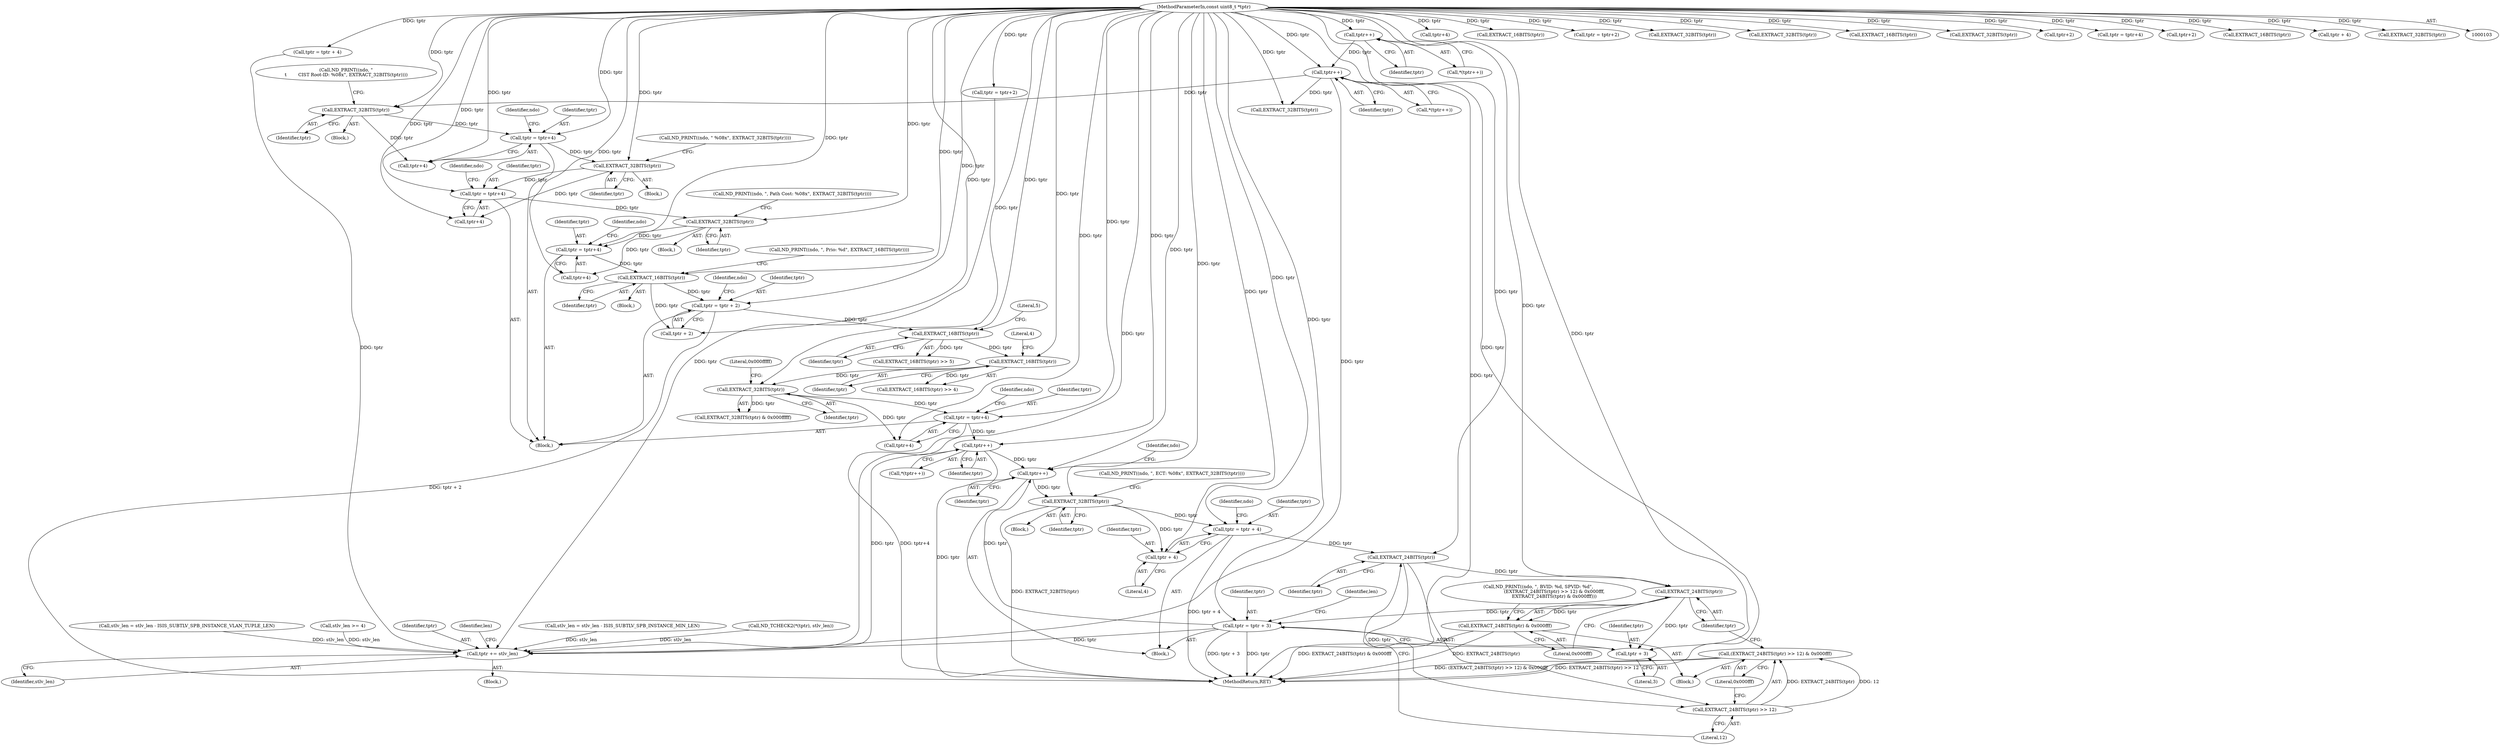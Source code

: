 digraph "0_tcpdump_b20e1639dbac84b3fcb393858521c13ad47a9d70@pointer" {
"1000307" [label="(Call,tptr++)"];
"1000258" [label="(Call,tptr++)"];
"1000243" [label="(Call,tptr = tptr+4)"];
"1000240" [label="(Call,EXTRACT_32BITS(tptr))"];
"1000230" [label="(Call,EXTRACT_16BITS(tptr))"];
"1000220" [label="(Call,EXTRACT_16BITS(tptr))"];
"1000209" [label="(Call,tptr = tptr + 2)"];
"1000207" [label="(Call,EXTRACT_16BITS(tptr))"];
"1000197" [label="(Call,tptr = tptr+4)"];
"1000195" [label="(Call,EXTRACT_32BITS(tptr))"];
"1000185" [label="(Call,tptr = tptr+4)"];
"1000183" [label="(Call,EXTRACT_32BITS(tptr))"];
"1000173" [label="(Call,tptr = tptr+4)"];
"1000171" [label="(Call,EXTRACT_32BITS(tptr))"];
"1000128" [label="(Call,tptr++)"];
"1000123" [label="(Call,tptr++)"];
"1000105" [label="(MethodParameterIn,const uint8_t *tptr)"];
"1000337" [label="(Call,tptr = tptr + 3)"];
"1000334" [label="(Call,EXTRACT_24BITS(tptr))"];
"1000329" [label="(Call,EXTRACT_24BITS(tptr))"];
"1000316" [label="(Call,tptr = tptr + 4)"];
"1000314" [label="(Call,EXTRACT_32BITS(tptr))"];
"1000307" [label="(Call,tptr++)"];
"1000328" [label="(Call,EXTRACT_24BITS(tptr) >> 12)"];
"1000327" [label="(Call,(EXTRACT_24BITS(tptr) >> 12) & 0x000fff)"];
"1000333" [label="(Call,EXTRACT_24BITS(tptr) & 0x000fff)"];
"1000469" [label="(Call,tptr += stlv_len)"];
"1000339" [label="(Call,tptr + 3)"];
"1000318" [label="(Call,tptr + 4)"];
"1000331" [label="(Literal,12)"];
"1000105" [label="(MethodParameterIn,const uint8_t *tptr)"];
"1000230" [label="(Call,EXTRACT_16BITS(tptr))"];
"1000124" [label="(Identifier,tptr)"];
"1000184" [label="(Identifier,tptr)"];
"1000490" [label="(MethodReturn,RET)"];
"1000171" [label="(Call,EXTRACT_32BITS(tptr))"];
"1000370" [label="(Call,tptr+4)"];
"1000470" [label="(Identifier,tptr)"];
"1000127" [label="(Call,*(tptr++))"];
"1000232" [label="(Literal,4)"];
"1000222" [label="(Literal,5)"];
"1000186" [label="(Identifier,tptr)"];
"1000396" [label="(Call,EXTRACT_16BITS(tptr))"];
"1000258" [label="(Call,tptr++)"];
"1000315" [label="(Identifier,tptr)"];
"1000199" [label="(Call,tptr+4)"];
"1000202" [label="(Call,ND_PRINT((ndo, \", Prio: %d\", EXTRACT_16BITS(tptr))))"];
"1000340" [label="(Identifier,tptr)"];
"1000172" [label="(Identifier,tptr)"];
"1000309" [label="(Call,ND_PRINT((ndo, \", ECT: %08x\", EXTRACT_32BITS(tptr))))"];
"1000380" [label="(Call,tptr = tptr+2)"];
"1000229" [label="(Call,EXTRACT_16BITS(tptr) >> 4)"];
"1000209" [label="(Call,tptr = tptr + 2)"];
"1000451" [label="(Call,tptr = tptr + 4)"];
"1000122" [label="(Call,*(tptr++))"];
"1000399" [label="(Call,tptr = tptr+2)"];
"1000241" [label="(Identifier,tptr)"];
"1000196" [label="(Identifier,tptr)"];
"1000323" [label="(Identifier,ndo)"];
"1000192" [label="(Identifier,ndo)"];
"1000312" [label="(Block,)"];
"1000316" [label="(Call,tptr = tptr + 4)"];
"1000195" [label="(Call,EXTRACT_32BITS(tptr))"];
"1000198" [label="(Identifier,tptr)"];
"1000231" [label="(Identifier,tptr)"];
"1000330" [label="(Identifier,tptr)"];
"1000239" [label="(Call,EXTRACT_32BITS(tptr) & 0x000fffff)"];
"1000448" [label="(Call,EXTRACT_32BITS(tptr))"];
"1000473" [label="(Identifier,len)"];
"1000335" [label="(Identifier,tptr)"];
"1000197" [label="(Call,tptr = tptr+4)"];
"1000337" [label="(Call,tptr = tptr + 3)"];
"1000159" [label="(Block,)"];
"1000443" [label="(Call,EXTRACT_32BITS(tptr))"];
"1000392" [label="(Call,EXTRACT_16BITS(tptr))"];
"1000469" [label="(Call,tptr += stlv_len)"];
"1000311" [label="(Identifier,ndo)"];
"1000265" [label="(Call,stlv_len = stlv_len - ISIS_SUBTLV_SPB_INSTANCE_MIN_LEN)"];
"1000187" [label="(Call,tptr+4)"];
"1000204" [label="(Identifier,ndo)"];
"1000308" [label="(Identifier,tptr)"];
"1000336" [label="(Literal,0x000fff)"];
"1000219" [label="(Call,EXTRACT_16BITS(tptr) >> 5)"];
"1000329" [label="(Call,EXTRACT_24BITS(tptr))"];
"1000436" [label="(Call,EXTRACT_32BITS(tptr))"];
"1000307" [label="(Call,tptr++)"];
"1000240" [label="(Call,EXTRACT_32BITS(tptr))"];
"1000153" [label="(Call,ND_TCHECK2(*(tptr), stlv_len))"];
"1000382" [label="(Call,tptr+2)"];
"1000368" [label="(Call,tptr = tptr+4)"];
"1000332" [label="(Literal,0x000fff)"];
"1000333" [label="(Call,EXTRACT_24BITS(tptr) & 0x000fff)"];
"1000208" [label="(Identifier,tptr)"];
"1000185" [label="(Call,tptr = tptr+4)"];
"1000181" [label="(Block,)"];
"1000347" [label="(Call,stlv_len = stlv_len - ISIS_SUBTLV_SPB_INSTANCE_VLAN_TUPLE_LEN)"];
"1000129" [label="(Identifier,tptr)"];
"1000244" [label="(Identifier,tptr)"];
"1000183" [label="(Call,EXTRACT_32BITS(tptr))"];
"1000207" [label="(Call,EXTRACT_16BITS(tptr))"];
"1000401" [label="(Call,tptr+2)"];
"1000378" [label="(Call,EXTRACT_16BITS(tptr))"];
"1000190" [label="(Call,ND_PRINT((ndo, \", Path Cost: %08x\", EXTRACT_32BITS(tptr))))"];
"1000169" [label="(Block,)"];
"1000319" [label="(Identifier,tptr)"];
"1000166" [label="(Call,ND_PRINT((ndo, \"\n\t        CIST Root-ID: %08x\", EXTRACT_32BITS(tptr))))"];
"1000221" [label="(Identifier,tptr)"];
"1000327" [label="(Call,(EXTRACT_24BITS(tptr) >> 12) & 0x000fff)"];
"1000123" [label="(Call,tptr++)"];
"1000193" [label="(Block,)"];
"1000272" [label="(Block,)"];
"1000220" [label="(Call,EXTRACT_16BITS(tptr))"];
"1000245" [label="(Call,tptr+4)"];
"1000415" [label="(Call,stlv_len >= 4)"];
"1000341" [label="(Literal,3)"];
"1000326" [label="(Block,)"];
"1000175" [label="(Call,tptr+4)"];
"1000259" [label="(Identifier,tptr)"];
"1000257" [label="(Call,*(tptr++))"];
"1000250" [label="(Identifier,ndo)"];
"1000328" [label="(Call,EXTRACT_24BITS(tptr) >> 12)"];
"1000210" [label="(Identifier,tptr)"];
"1000242" [label="(Literal,0x000fffff)"];
"1000471" [label="(Identifier,stlv_len)"];
"1000178" [label="(Call,ND_PRINT((ndo, \" %08x\", EXTRACT_32BITS(tptr))))"];
"1000343" [label="(Identifier,len)"];
"1000320" [label="(Literal,4)"];
"1000453" [label="(Call,tptr + 4)"];
"1000318" [label="(Call,tptr + 4)"];
"1000180" [label="(Identifier,ndo)"];
"1000317" [label="(Identifier,tptr)"];
"1000216" [label="(Identifier,ndo)"];
"1000205" [label="(Block,)"];
"1000243" [label="(Call,tptr = tptr+4)"];
"1000366" [label="(Call,EXTRACT_32BITS(tptr))"];
"1000339" [label="(Call,tptr + 3)"];
"1000321" [label="(Call,ND_PRINT((ndo, \", BVID: %d, SPVID: %d\",\n                      (EXTRACT_24BITS(tptr) >> 12) & 0x000fff,\n                      EXTRACT_24BITS(tptr) & 0x000fff)))"];
"1000174" [label="(Identifier,tptr)"];
"1000211" [label="(Call,tptr + 2)"];
"1000334" [label="(Call,EXTRACT_24BITS(tptr))"];
"1000314" [label="(Call,EXTRACT_32BITS(tptr))"];
"1000173" [label="(Call,tptr = tptr+4)"];
"1000115" [label="(Block,)"];
"1000338" [label="(Identifier,tptr)"];
"1000430" [label="(Call,EXTRACT_32BITS(tptr))"];
"1000128" [label="(Call,tptr++)"];
"1000307" -> "1000272"  [label="AST: "];
"1000307" -> "1000308"  [label="CFG: "];
"1000308" -> "1000307"  [label="AST: "];
"1000311" -> "1000307"  [label="CFG: "];
"1000258" -> "1000307"  [label="DDG: tptr"];
"1000337" -> "1000307"  [label="DDG: tptr"];
"1000105" -> "1000307"  [label="DDG: tptr"];
"1000307" -> "1000314"  [label="DDG: tptr"];
"1000258" -> "1000257"  [label="AST: "];
"1000258" -> "1000259"  [label="CFG: "];
"1000259" -> "1000258"  [label="AST: "];
"1000257" -> "1000258"  [label="CFG: "];
"1000258" -> "1000490"  [label="DDG: tptr"];
"1000243" -> "1000258"  [label="DDG: tptr"];
"1000105" -> "1000258"  [label="DDG: tptr"];
"1000258" -> "1000469"  [label="DDG: tptr"];
"1000243" -> "1000159"  [label="AST: "];
"1000243" -> "1000245"  [label="CFG: "];
"1000244" -> "1000243"  [label="AST: "];
"1000245" -> "1000243"  [label="AST: "];
"1000250" -> "1000243"  [label="CFG: "];
"1000243" -> "1000490"  [label="DDG: tptr+4"];
"1000240" -> "1000243"  [label="DDG: tptr"];
"1000105" -> "1000243"  [label="DDG: tptr"];
"1000240" -> "1000239"  [label="AST: "];
"1000240" -> "1000241"  [label="CFG: "];
"1000241" -> "1000240"  [label="AST: "];
"1000242" -> "1000240"  [label="CFG: "];
"1000240" -> "1000239"  [label="DDG: tptr"];
"1000230" -> "1000240"  [label="DDG: tptr"];
"1000105" -> "1000240"  [label="DDG: tptr"];
"1000240" -> "1000245"  [label="DDG: tptr"];
"1000230" -> "1000229"  [label="AST: "];
"1000230" -> "1000231"  [label="CFG: "];
"1000231" -> "1000230"  [label="AST: "];
"1000232" -> "1000230"  [label="CFG: "];
"1000230" -> "1000229"  [label="DDG: tptr"];
"1000220" -> "1000230"  [label="DDG: tptr"];
"1000105" -> "1000230"  [label="DDG: tptr"];
"1000220" -> "1000219"  [label="AST: "];
"1000220" -> "1000221"  [label="CFG: "];
"1000221" -> "1000220"  [label="AST: "];
"1000222" -> "1000220"  [label="CFG: "];
"1000220" -> "1000219"  [label="DDG: tptr"];
"1000209" -> "1000220"  [label="DDG: tptr"];
"1000105" -> "1000220"  [label="DDG: tptr"];
"1000209" -> "1000159"  [label="AST: "];
"1000209" -> "1000211"  [label="CFG: "];
"1000210" -> "1000209"  [label="AST: "];
"1000211" -> "1000209"  [label="AST: "];
"1000216" -> "1000209"  [label="CFG: "];
"1000209" -> "1000490"  [label="DDG: tptr + 2"];
"1000207" -> "1000209"  [label="DDG: tptr"];
"1000105" -> "1000209"  [label="DDG: tptr"];
"1000207" -> "1000205"  [label="AST: "];
"1000207" -> "1000208"  [label="CFG: "];
"1000208" -> "1000207"  [label="AST: "];
"1000202" -> "1000207"  [label="CFG: "];
"1000197" -> "1000207"  [label="DDG: tptr"];
"1000105" -> "1000207"  [label="DDG: tptr"];
"1000207" -> "1000211"  [label="DDG: tptr"];
"1000197" -> "1000159"  [label="AST: "];
"1000197" -> "1000199"  [label="CFG: "];
"1000198" -> "1000197"  [label="AST: "];
"1000199" -> "1000197"  [label="AST: "];
"1000204" -> "1000197"  [label="CFG: "];
"1000195" -> "1000197"  [label="DDG: tptr"];
"1000105" -> "1000197"  [label="DDG: tptr"];
"1000195" -> "1000193"  [label="AST: "];
"1000195" -> "1000196"  [label="CFG: "];
"1000196" -> "1000195"  [label="AST: "];
"1000190" -> "1000195"  [label="CFG: "];
"1000185" -> "1000195"  [label="DDG: tptr"];
"1000105" -> "1000195"  [label="DDG: tptr"];
"1000195" -> "1000199"  [label="DDG: tptr"];
"1000185" -> "1000159"  [label="AST: "];
"1000185" -> "1000187"  [label="CFG: "];
"1000186" -> "1000185"  [label="AST: "];
"1000187" -> "1000185"  [label="AST: "];
"1000192" -> "1000185"  [label="CFG: "];
"1000183" -> "1000185"  [label="DDG: tptr"];
"1000105" -> "1000185"  [label="DDG: tptr"];
"1000183" -> "1000181"  [label="AST: "];
"1000183" -> "1000184"  [label="CFG: "];
"1000184" -> "1000183"  [label="AST: "];
"1000178" -> "1000183"  [label="CFG: "];
"1000173" -> "1000183"  [label="DDG: tptr"];
"1000105" -> "1000183"  [label="DDG: tptr"];
"1000183" -> "1000187"  [label="DDG: tptr"];
"1000173" -> "1000159"  [label="AST: "];
"1000173" -> "1000175"  [label="CFG: "];
"1000174" -> "1000173"  [label="AST: "];
"1000175" -> "1000173"  [label="AST: "];
"1000180" -> "1000173"  [label="CFG: "];
"1000171" -> "1000173"  [label="DDG: tptr"];
"1000105" -> "1000173"  [label="DDG: tptr"];
"1000171" -> "1000169"  [label="AST: "];
"1000171" -> "1000172"  [label="CFG: "];
"1000172" -> "1000171"  [label="AST: "];
"1000166" -> "1000171"  [label="CFG: "];
"1000128" -> "1000171"  [label="DDG: tptr"];
"1000105" -> "1000171"  [label="DDG: tptr"];
"1000171" -> "1000175"  [label="DDG: tptr"];
"1000128" -> "1000127"  [label="AST: "];
"1000128" -> "1000129"  [label="CFG: "];
"1000129" -> "1000128"  [label="AST: "];
"1000127" -> "1000128"  [label="CFG: "];
"1000128" -> "1000490"  [label="DDG: tptr"];
"1000123" -> "1000128"  [label="DDG: tptr"];
"1000105" -> "1000128"  [label="DDG: tptr"];
"1000128" -> "1000366"  [label="DDG: tptr"];
"1000128" -> "1000469"  [label="DDG: tptr"];
"1000123" -> "1000122"  [label="AST: "];
"1000123" -> "1000124"  [label="CFG: "];
"1000124" -> "1000123"  [label="AST: "];
"1000122" -> "1000123"  [label="CFG: "];
"1000105" -> "1000123"  [label="DDG: tptr"];
"1000105" -> "1000103"  [label="AST: "];
"1000105" -> "1000490"  [label="DDG: tptr"];
"1000105" -> "1000175"  [label="DDG: tptr"];
"1000105" -> "1000187"  [label="DDG: tptr"];
"1000105" -> "1000199"  [label="DDG: tptr"];
"1000105" -> "1000211"  [label="DDG: tptr"];
"1000105" -> "1000245"  [label="DDG: tptr"];
"1000105" -> "1000314"  [label="DDG: tptr"];
"1000105" -> "1000316"  [label="DDG: tptr"];
"1000105" -> "1000318"  [label="DDG: tptr"];
"1000105" -> "1000329"  [label="DDG: tptr"];
"1000105" -> "1000334"  [label="DDG: tptr"];
"1000105" -> "1000337"  [label="DDG: tptr"];
"1000105" -> "1000339"  [label="DDG: tptr"];
"1000105" -> "1000366"  [label="DDG: tptr"];
"1000105" -> "1000368"  [label="DDG: tptr"];
"1000105" -> "1000370"  [label="DDG: tptr"];
"1000105" -> "1000378"  [label="DDG: tptr"];
"1000105" -> "1000380"  [label="DDG: tptr"];
"1000105" -> "1000382"  [label="DDG: tptr"];
"1000105" -> "1000392"  [label="DDG: tptr"];
"1000105" -> "1000396"  [label="DDG: tptr"];
"1000105" -> "1000399"  [label="DDG: tptr"];
"1000105" -> "1000401"  [label="DDG: tptr"];
"1000105" -> "1000430"  [label="DDG: tptr"];
"1000105" -> "1000436"  [label="DDG: tptr"];
"1000105" -> "1000443"  [label="DDG: tptr"];
"1000105" -> "1000448"  [label="DDG: tptr"];
"1000105" -> "1000451"  [label="DDG: tptr"];
"1000105" -> "1000453"  [label="DDG: tptr"];
"1000105" -> "1000469"  [label="DDG: tptr"];
"1000337" -> "1000272"  [label="AST: "];
"1000337" -> "1000339"  [label="CFG: "];
"1000338" -> "1000337"  [label="AST: "];
"1000339" -> "1000337"  [label="AST: "];
"1000343" -> "1000337"  [label="CFG: "];
"1000337" -> "1000490"  [label="DDG: tptr + 3"];
"1000337" -> "1000490"  [label="DDG: tptr"];
"1000334" -> "1000337"  [label="DDG: tptr"];
"1000337" -> "1000469"  [label="DDG: tptr"];
"1000334" -> "1000333"  [label="AST: "];
"1000334" -> "1000335"  [label="CFG: "];
"1000335" -> "1000334"  [label="AST: "];
"1000336" -> "1000334"  [label="CFG: "];
"1000334" -> "1000333"  [label="DDG: tptr"];
"1000329" -> "1000334"  [label="DDG: tptr"];
"1000334" -> "1000339"  [label="DDG: tptr"];
"1000329" -> "1000328"  [label="AST: "];
"1000329" -> "1000330"  [label="CFG: "];
"1000330" -> "1000329"  [label="AST: "];
"1000331" -> "1000329"  [label="CFG: "];
"1000329" -> "1000328"  [label="DDG: tptr"];
"1000316" -> "1000329"  [label="DDG: tptr"];
"1000316" -> "1000272"  [label="AST: "];
"1000316" -> "1000318"  [label="CFG: "];
"1000317" -> "1000316"  [label="AST: "];
"1000318" -> "1000316"  [label="AST: "];
"1000323" -> "1000316"  [label="CFG: "];
"1000316" -> "1000490"  [label="DDG: tptr + 4"];
"1000314" -> "1000316"  [label="DDG: tptr"];
"1000314" -> "1000312"  [label="AST: "];
"1000314" -> "1000315"  [label="CFG: "];
"1000315" -> "1000314"  [label="AST: "];
"1000309" -> "1000314"  [label="CFG: "];
"1000314" -> "1000490"  [label="DDG: EXTRACT_32BITS(tptr)"];
"1000314" -> "1000318"  [label="DDG: tptr"];
"1000328" -> "1000327"  [label="AST: "];
"1000328" -> "1000331"  [label="CFG: "];
"1000331" -> "1000328"  [label="AST: "];
"1000332" -> "1000328"  [label="CFG: "];
"1000328" -> "1000327"  [label="DDG: EXTRACT_24BITS(tptr)"];
"1000328" -> "1000327"  [label="DDG: 12"];
"1000327" -> "1000326"  [label="AST: "];
"1000327" -> "1000332"  [label="CFG: "];
"1000332" -> "1000327"  [label="AST: "];
"1000335" -> "1000327"  [label="CFG: "];
"1000327" -> "1000490"  [label="DDG: EXTRACT_24BITS(tptr) >> 12"];
"1000327" -> "1000490"  [label="DDG: (EXTRACT_24BITS(tptr) >> 12) & 0x000fff"];
"1000333" -> "1000326"  [label="AST: "];
"1000333" -> "1000336"  [label="CFG: "];
"1000336" -> "1000333"  [label="AST: "];
"1000321" -> "1000333"  [label="CFG: "];
"1000333" -> "1000490"  [label="DDG: EXTRACT_24BITS(tptr)"];
"1000333" -> "1000490"  [label="DDG: EXTRACT_24BITS(tptr) & 0x000fff"];
"1000469" -> "1000115"  [label="AST: "];
"1000469" -> "1000471"  [label="CFG: "];
"1000470" -> "1000469"  [label="AST: "];
"1000471" -> "1000469"  [label="AST: "];
"1000473" -> "1000469"  [label="CFG: "];
"1000347" -> "1000469"  [label="DDG: stlv_len"];
"1000265" -> "1000469"  [label="DDG: stlv_len"];
"1000415" -> "1000469"  [label="DDG: stlv_len"];
"1000153" -> "1000469"  [label="DDG: stlv_len"];
"1000399" -> "1000469"  [label="DDG: tptr"];
"1000451" -> "1000469"  [label="DDG: tptr"];
"1000339" -> "1000341"  [label="CFG: "];
"1000340" -> "1000339"  [label="AST: "];
"1000341" -> "1000339"  [label="AST: "];
"1000318" -> "1000320"  [label="CFG: "];
"1000319" -> "1000318"  [label="AST: "];
"1000320" -> "1000318"  [label="AST: "];
}
